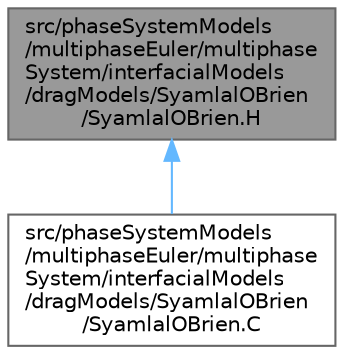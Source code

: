 digraph "src/phaseSystemModels/multiphaseEuler/multiphaseSystem/interfacialModels/dragModels/SyamlalOBrien/SyamlalOBrien.H"
{
 // LATEX_PDF_SIZE
  bgcolor="transparent";
  edge [fontname=Helvetica,fontsize=10,labelfontname=Helvetica,labelfontsize=10];
  node [fontname=Helvetica,fontsize=10,shape=box,height=0.2,width=0.4];
  Node1 [id="Node000001",label="src/phaseSystemModels\l/multiphaseEuler/multiphase\lSystem/interfacialModels\l/dragModels/SyamlalOBrien\l/SyamlalOBrien.H",height=0.2,width=0.4,color="gray40", fillcolor="grey60", style="filled", fontcolor="black",tooltip=" "];
  Node1 -> Node2 [id="edge1_Node000001_Node000002",dir="back",color="steelblue1",style="solid",tooltip=" "];
  Node2 [id="Node000002",label="src/phaseSystemModels\l/multiphaseEuler/multiphase\lSystem/interfacialModels\l/dragModels/SyamlalOBrien\l/SyamlalOBrien.C",height=0.2,width=0.4,color="grey40", fillcolor="white", style="filled",URL="$multiphaseEuler_2multiphaseSystem_2interfacialModels_2dragModels_2SyamlalOBrien_2SyamlalOBrien_8C.html",tooltip=" "];
}
